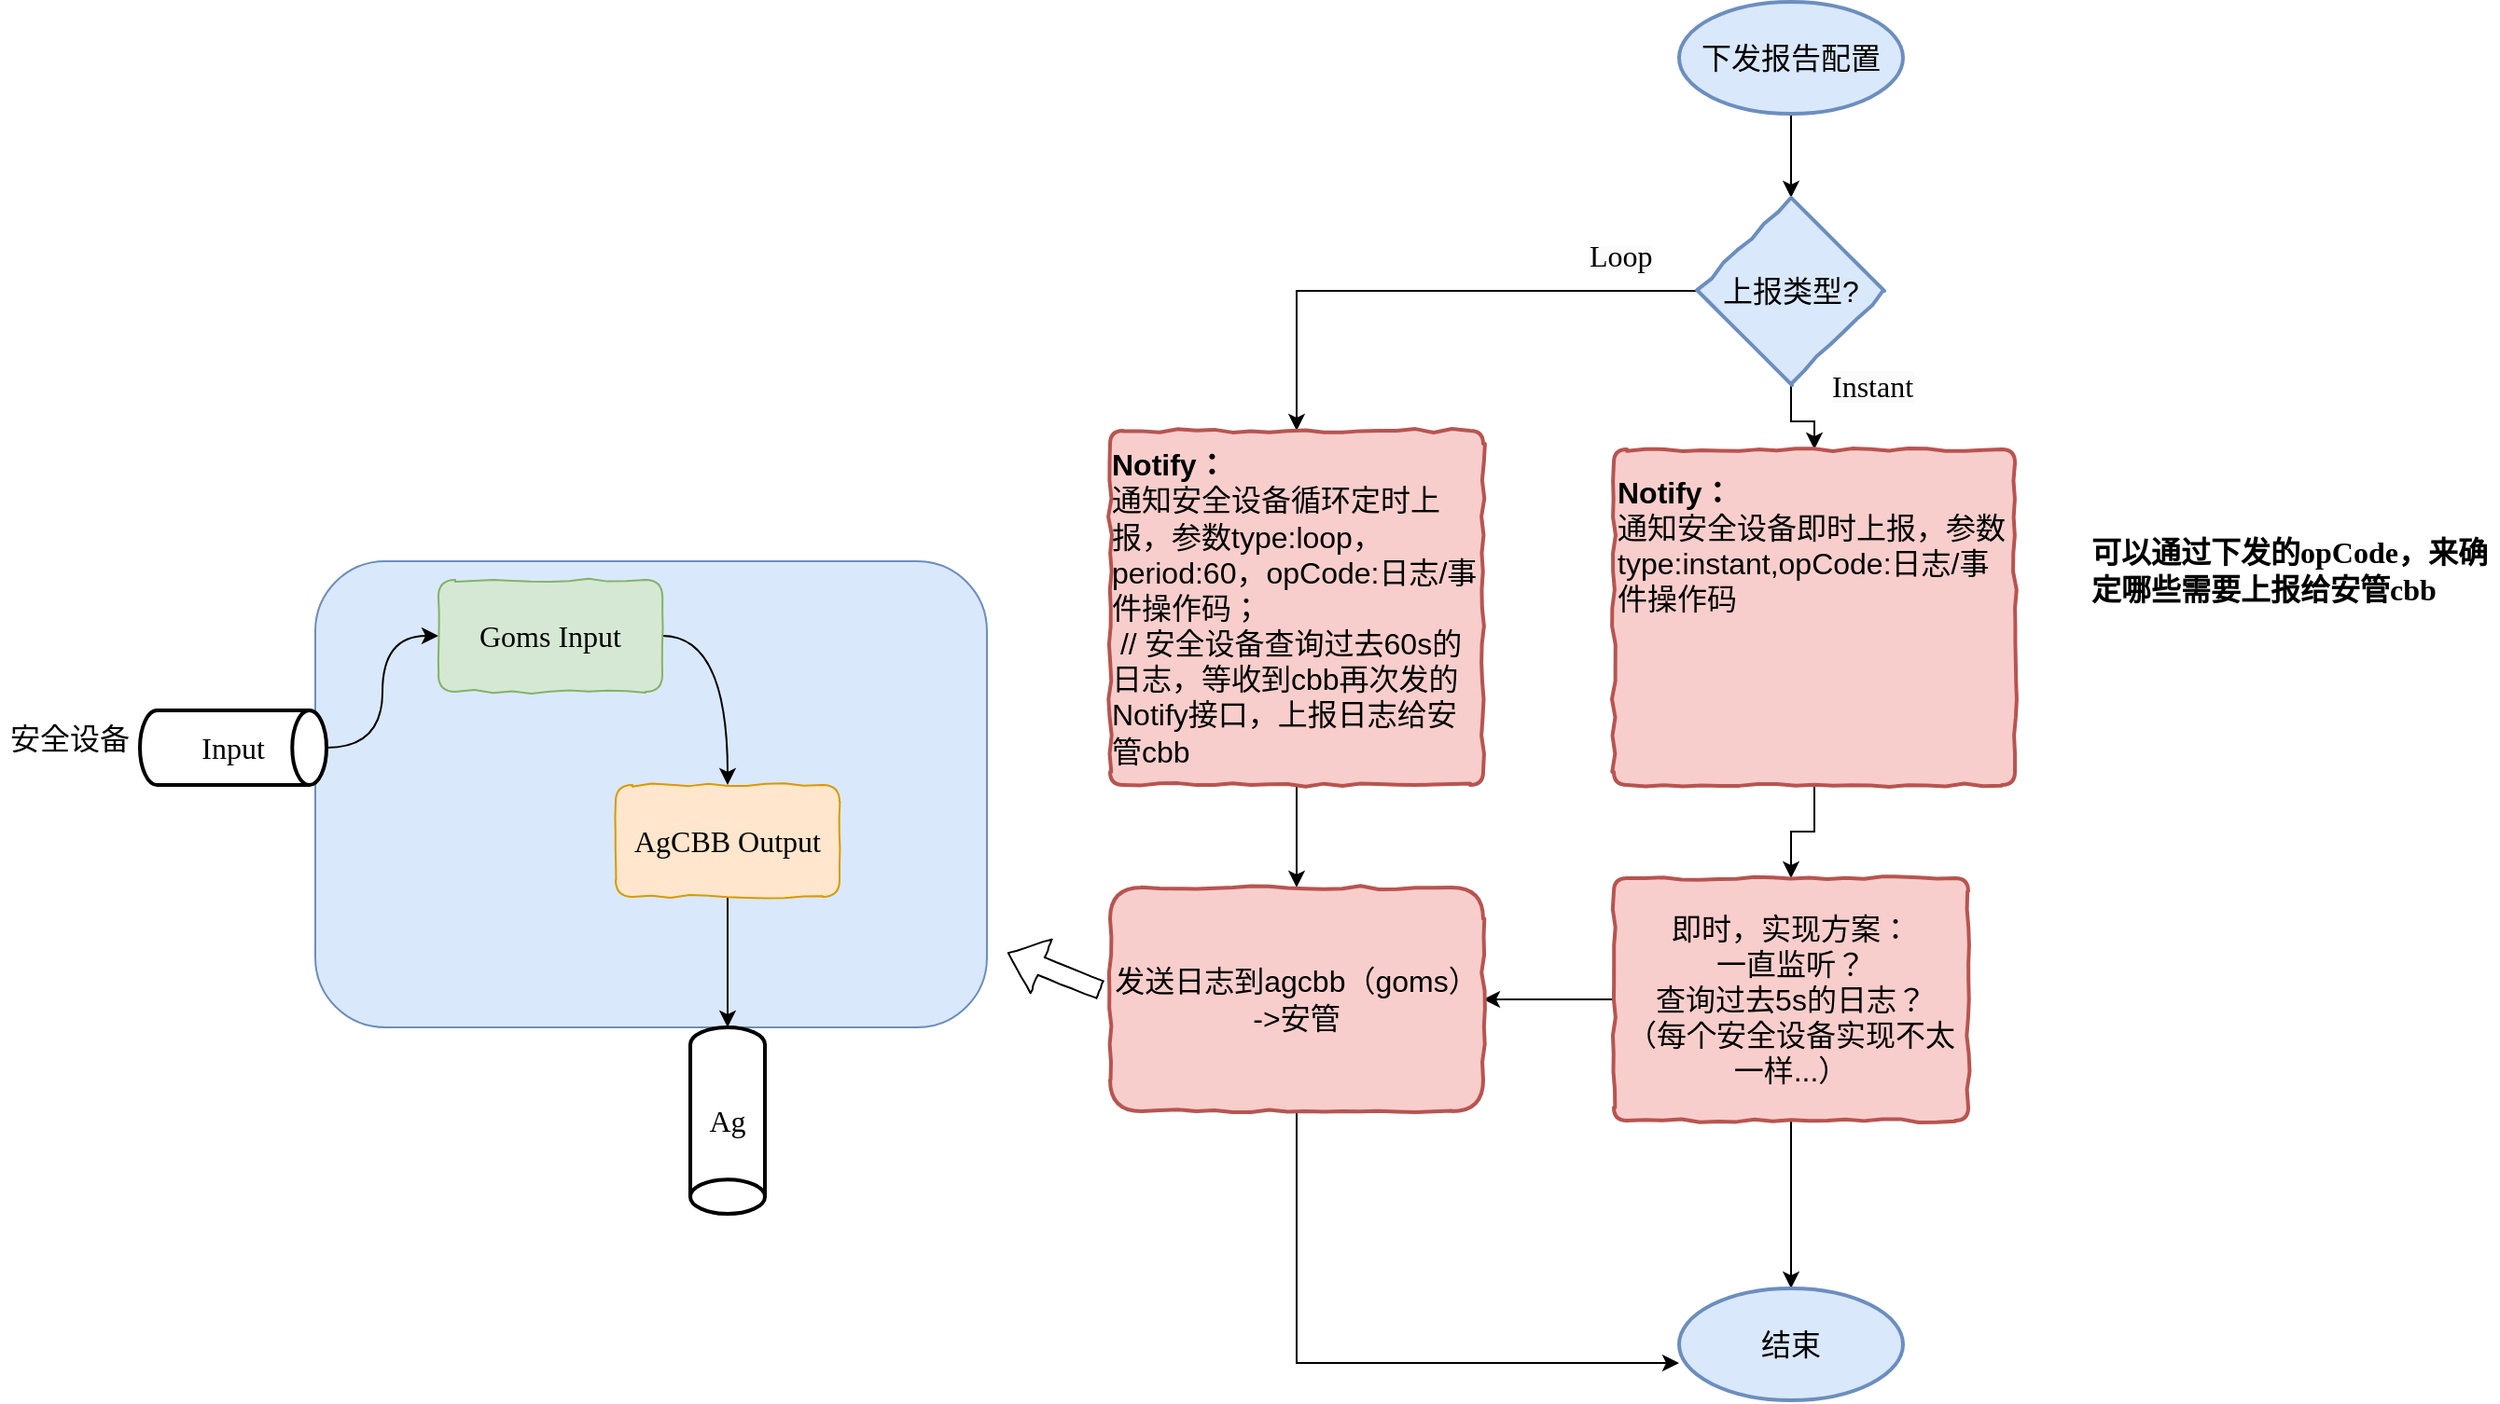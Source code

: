 <mxfile version="21.0.6" type="github">
  <diagram name="第 1 页" id="xnPECPFeQbH-HKYmZ7HG">
    <mxGraphModel dx="2154" dy="804" grid="1" gridSize="10" guides="1" tooltips="1" connect="1" arrows="1" fold="1" page="1" pageScale="1" pageWidth="827" pageHeight="1169" math="0" shadow="0">
      <root>
        <mxCell id="0" />
        <mxCell id="1" parent="0" />
        <mxCell id="lo_FjwMSJ8QqFOTfhPGc-1" value="" style="rounded=1;whiteSpace=wrap;html=1;fillColor=#dae8fc;strokeColor=#6c8ebf;" parent="1" vertex="1">
          <mxGeometry x="-481" y="730" width="360" height="250" as="geometry" />
        </mxCell>
        <mxCell id="lo_FjwMSJ8QqFOTfhPGc-5" value="" style="edgeStyle=orthogonalEdgeStyle;rounded=0;orthogonalLoop=1;jettySize=auto;html=1;" parent="1" source="lo_FjwMSJ8QqFOTfhPGc-2" target="lo_FjwMSJ8QqFOTfhPGc-3" edge="1">
          <mxGeometry relative="1" as="geometry" />
        </mxCell>
        <mxCell id="lo_FjwMSJ8QqFOTfhPGc-2" value="&lt;font face=&quot;Comic Sans MS&quot; style=&quot;font-size: 16px;&quot;&gt;下发报告配置&lt;/font&gt;" style="strokeWidth=2;html=1;shape=mxgraph.flowchart.start_1;whiteSpace=wrap;fillColor=#dae8fc;strokeColor=#6c8ebf;comic=1;" parent="1" vertex="1">
          <mxGeometry x="250" y="430" width="120" height="60" as="geometry" />
        </mxCell>
        <mxCell id="lo_FjwMSJ8QqFOTfhPGc-7" style="edgeStyle=orthogonalEdgeStyle;rounded=0;orthogonalLoop=1;jettySize=auto;html=1;entryX=0.5;entryY=0;entryDx=0;entryDy=0;" parent="1" source="lo_FjwMSJ8QqFOTfhPGc-3" target="lo_FjwMSJ8QqFOTfhPGc-12" edge="1">
          <mxGeometry relative="1" as="geometry">
            <mxPoint x="175" y="680" as="targetPoint" />
          </mxGeometry>
        </mxCell>
        <mxCell id="lo_FjwMSJ8QqFOTfhPGc-8" style="edgeStyle=orthogonalEdgeStyle;rounded=0;orthogonalLoop=1;jettySize=auto;html=1;entryX=0.5;entryY=0;entryDx=0;entryDy=0;" parent="1" source="lo_FjwMSJ8QqFOTfhPGc-3" target="lo_FjwMSJ8QqFOTfhPGc-6" edge="1">
          <mxGeometry relative="1" as="geometry" />
        </mxCell>
        <mxCell id="lo_FjwMSJ8QqFOTfhPGc-3" value="&lt;font style=&quot;font-size: 16px;&quot;&gt;上报类型?&lt;/font&gt;" style="strokeWidth=2;html=1;shape=mxgraph.flowchart.decision;whiteSpace=wrap;fillColor=#dae8fc;strokeColor=#6c8ebf;comic=1;" parent="1" vertex="1">
          <mxGeometry x="260" y="535" width="100" height="100" as="geometry" />
        </mxCell>
        <mxCell id="lo_FjwMSJ8QqFOTfhPGc-14" value="" style="edgeStyle=orthogonalEdgeStyle;rounded=0;orthogonalLoop=1;jettySize=auto;html=1;" parent="1" source="lo_FjwMSJ8QqFOTfhPGc-6" target="lo_FjwMSJ8QqFOTfhPGc-13" edge="1">
          <mxGeometry relative="1" as="geometry" />
        </mxCell>
        <mxCell id="lo_FjwMSJ8QqFOTfhPGc-6" value="&lt;div style=&quot;&quot;&gt;&lt;span style=&quot;font-size: 16px; background-color: initial;&quot;&gt;&lt;b&gt;Notify：&lt;/b&gt;&lt;/span&gt;&lt;/div&gt;&lt;span style=&quot;font-size: 16px;&quot;&gt;&lt;div style=&quot;&quot;&gt;&lt;span style=&quot;background-color: initial;&quot;&gt;通知安全设备即时上报，参数type:instant,opCode:日志/事件操作码&lt;/span&gt;&lt;/div&gt;&lt;div style=&quot;&quot;&gt;&lt;span style=&quot;background-color: initial;&quot;&gt;&lt;br&gt;&lt;/span&gt;&lt;/div&gt;&lt;div style=&quot;&quot;&gt;&lt;span style=&quot;background-color: initial;&quot;&gt;&lt;br&gt;&lt;/span&gt;&lt;/div&gt;&lt;div style=&quot;&quot;&gt;&lt;span style=&quot;background-color: initial;&quot;&gt;&lt;br&gt;&lt;/span&gt;&lt;/div&gt;&lt;div style=&quot;&quot;&gt;&lt;span style=&quot;background-color: initial;&quot;&gt;&lt;br&gt;&lt;/span&gt;&lt;/div&gt;&lt;/span&gt;" style="rounded=1;whiteSpace=wrap;html=1;absoluteArcSize=1;arcSize=14;strokeWidth=2;fillColor=#f8cecc;strokeColor=#b85450;comic=1;align=left;" parent="1" vertex="1">
          <mxGeometry x="215" y="670" width="215" height="180" as="geometry" />
        </mxCell>
        <mxCell id="lo_FjwMSJ8QqFOTfhPGc-9" value="&lt;span style=&quot;color: rgb(0, 0, 0); font-style: normal; font-variant-ligatures: normal; font-variant-caps: normal; font-weight: 400; letter-spacing: normal; orphans: 2; text-align: center; text-indent: 0px; text-transform: none; widows: 2; word-spacing: 0px; -webkit-text-stroke-width: 0px; background-color: rgb(251, 251, 251); text-decoration-thickness: initial; text-decoration-style: initial; text-decoration-color: initial; float: none; display: inline !important;&quot;&gt;&lt;font style=&quot;font-size: 16px;&quot; face=&quot;Comic Sans MS&quot;&gt;Loop&lt;/font&gt;&lt;/span&gt;" style="text;whiteSpace=wrap;html=1;" parent="1" vertex="1">
          <mxGeometry x="200" y="550" width="60" height="40" as="geometry" />
        </mxCell>
        <mxCell id="lo_FjwMSJ8QqFOTfhPGc-10" value="&lt;span style=&quot;color: rgb(0, 0, 0); font-size: 16px; font-style: normal; font-variant-ligatures: normal; font-variant-caps: normal; font-weight: 400; letter-spacing: normal; orphans: 2; text-align: center; text-indent: 0px; text-transform: none; widows: 2; word-spacing: 0px; -webkit-text-stroke-width: 0px; background-color: rgb(251, 251, 251); text-decoration-thickness: initial; text-decoration-style: initial; text-decoration-color: initial; float: none; display: inline !important;&quot;&gt;&lt;font face=&quot;Comic Sans MS&quot;&gt;Instant&lt;/font&gt;&lt;/span&gt;" style="text;whiteSpace=wrap;html=1;" parent="1" vertex="1">
          <mxGeometry x="330" y="620" width="80" height="40" as="geometry" />
        </mxCell>
        <mxCell id="lo_FjwMSJ8QqFOTfhPGc-23" value="" style="edgeStyle=orthogonalEdgeStyle;rounded=0;orthogonalLoop=1;jettySize=auto;html=1;" parent="1" source="lo_FjwMSJ8QqFOTfhPGc-12" target="lo_FjwMSJ8QqFOTfhPGc-15" edge="1">
          <mxGeometry relative="1" as="geometry" />
        </mxCell>
        <mxCell id="lo_FjwMSJ8QqFOTfhPGc-12" value="&lt;div style=&quot;text-align: left;&quot;&gt;&lt;b style=&quot;font-size: 16px; background-color: initial;&quot;&gt;Notify：&lt;/b&gt;&lt;/div&gt;&lt;span style=&quot;font-size: 16px;&quot;&gt;&lt;div style=&quot;text-align: left;&quot;&gt;&lt;span style=&quot;background-color: initial;&quot;&gt;通知安全设备循环定时上报，参数type:loop，period:60，opCode:日志/事件操作码；&lt;br&gt;&amp;nbsp;// 安全设备查询过去60s的日志，等收到cbb再次发的Notify接口，上报日志给安管cbb&lt;/span&gt;&lt;/div&gt;&lt;/span&gt;" style="rounded=1;whiteSpace=wrap;html=1;absoluteArcSize=1;arcSize=14;strokeWidth=2;fillColor=#f8cecc;strokeColor=#b85450;comic=1;" parent="1" vertex="1">
          <mxGeometry x="-55" y="660" width="200" height="190" as="geometry" />
        </mxCell>
        <mxCell id="lo_FjwMSJ8QqFOTfhPGc-18" value="" style="edgeStyle=orthogonalEdgeStyle;rounded=0;orthogonalLoop=1;jettySize=auto;html=1;" parent="1" source="lo_FjwMSJ8QqFOTfhPGc-13" target="lo_FjwMSJ8QqFOTfhPGc-17" edge="1">
          <mxGeometry relative="1" as="geometry" />
        </mxCell>
        <mxCell id="lo_FjwMSJ8QqFOTfhPGc-22" value="" style="edgeStyle=orthogonalEdgeStyle;rounded=0;orthogonalLoop=1;jettySize=auto;html=1;" parent="1" source="lo_FjwMSJ8QqFOTfhPGc-13" target="lo_FjwMSJ8QqFOTfhPGc-15" edge="1">
          <mxGeometry relative="1" as="geometry" />
        </mxCell>
        <mxCell id="lo_FjwMSJ8QqFOTfhPGc-13" value="&lt;span style=&quot;font-size: 16px;&quot;&gt;即时，实现方案：&lt;br&gt;一直监听？&lt;br&gt;查询过去5s的日志？&lt;br&gt;（每个安全设备实现不太一样...）&lt;br&gt;&lt;/span&gt;" style="rounded=1;whiteSpace=wrap;html=1;absoluteArcSize=1;arcSize=14;strokeWidth=2;fillColor=#f8cecc;strokeColor=#b85450;comic=1;" parent="1" vertex="1">
          <mxGeometry x="215" y="900" width="190" height="130" as="geometry" />
        </mxCell>
        <mxCell id="lo_FjwMSJ8QqFOTfhPGc-19" style="edgeStyle=orthogonalEdgeStyle;rounded=0;orthogonalLoop=1;jettySize=auto;html=1;entryX=0;entryY=0.667;entryDx=0;entryDy=0;entryPerimeter=0;exitX=0.5;exitY=1;exitDx=0;exitDy=0;" parent="1" source="lo_FjwMSJ8QqFOTfhPGc-15" target="lo_FjwMSJ8QqFOTfhPGc-17" edge="1">
          <mxGeometry relative="1" as="geometry" />
        </mxCell>
        <mxCell id="lo_FjwMSJ8QqFOTfhPGc-15" value="&lt;font style=&quot;font-size: 16px;&quot;&gt;发送日志到agcbb（goms）&lt;br&gt;-&amp;gt;安管&lt;/font&gt;" style="rounded=1;whiteSpace=wrap;html=1;fillColor=#f8cecc;strokeColor=#b85450;arcSize=14;strokeWidth=2;comic=1;" parent="1" vertex="1">
          <mxGeometry x="-55" y="905" width="200" height="120" as="geometry" />
        </mxCell>
        <mxCell id="lo_FjwMSJ8QqFOTfhPGc-17" value="&lt;font face=&quot;Comic Sans MS&quot;&gt;&lt;span style=&quot;font-size: 16px;&quot;&gt;结束&lt;/span&gt;&lt;/font&gt;" style="strokeWidth=2;html=1;shape=mxgraph.flowchart.start_1;whiteSpace=wrap;fillColor=#dae8fc;strokeColor=#6c8ebf;comic=1;" parent="1" vertex="1">
          <mxGeometry x="250" y="1120" width="120" height="60" as="geometry" />
        </mxCell>
        <mxCell id="chLYD87U9-jSQJkzDu6W-14" style="edgeStyle=orthogonalEdgeStyle;orthogonalLoop=1;jettySize=auto;html=1;entryX=0;entryY=0.5;entryDx=0;entryDy=0;curved=1;" parent="1" source="chLYD87U9-jSQJkzDu6W-1" target="chLYD87U9-jSQJkzDu6W-3" edge="1">
          <mxGeometry relative="1" as="geometry" />
        </mxCell>
        <mxCell id="chLYD87U9-jSQJkzDu6W-1" value="&lt;font face=&quot;Comic Sans MS&quot; style=&quot;font-size: 16px;&quot;&gt;Input&lt;/font&gt;" style="strokeWidth=2;html=1;shape=mxgraph.flowchart.direct_data;whiteSpace=wrap;" parent="1" vertex="1">
          <mxGeometry x="-575" y="810" width="100" height="40" as="geometry" />
        </mxCell>
        <mxCell id="chLYD87U9-jSQJkzDu6W-15" style="edgeStyle=orthogonalEdgeStyle;orthogonalLoop=1;jettySize=auto;html=1;entryX=0.5;entryY=0;entryDx=0;entryDy=0;exitX=1;exitY=0.5;exitDx=0;exitDy=0;curved=1;" parent="1" source="chLYD87U9-jSQJkzDu6W-3" target="chLYD87U9-jSQJkzDu6W-4" edge="1">
          <mxGeometry relative="1" as="geometry" />
        </mxCell>
        <mxCell id="chLYD87U9-jSQJkzDu6W-3" value="&lt;font style=&quot;font-size: 16px;&quot;&gt;Goms Input&lt;/font&gt;" style="rounded=1;whiteSpace=wrap;html=1;comic=1;fillColor=#d5e8d4;strokeColor=#82b366;fontFamily=Comic Sans MS;" parent="1" vertex="1">
          <mxGeometry x="-415" y="740" width="120" height="60" as="geometry" />
        </mxCell>
        <mxCell id="chLYD87U9-jSQJkzDu6W-16" style="edgeStyle=orthogonalEdgeStyle;orthogonalLoop=1;jettySize=auto;html=1;curved=1;" parent="1" source="chLYD87U9-jSQJkzDu6W-4" target="chLYD87U9-jSQJkzDu6W-9" edge="1">
          <mxGeometry relative="1" as="geometry" />
        </mxCell>
        <mxCell id="chLYD87U9-jSQJkzDu6W-4" value="&lt;font face=&quot;Comic Sans MS&quot; style=&quot;font-size: 16px;&quot;&gt;AgCBB Output&lt;/font&gt;" style="rounded=1;whiteSpace=wrap;html=1;comic=1;fillColor=#ffe6cc;strokeColor=#d79b00;" parent="1" vertex="1">
          <mxGeometry x="-320" y="850" width="120" height="60" as="geometry" />
        </mxCell>
        <mxCell id="chLYD87U9-jSQJkzDu6W-9" value="&lt;font face=&quot;Comic Sans MS&quot;&gt;&lt;span style=&quot;font-size: 16px;&quot;&gt;Ag&lt;/span&gt;&lt;/font&gt;" style="strokeWidth=2;html=1;shape=mxgraph.flowchart.direct_data;whiteSpace=wrap;direction=south;" parent="1" vertex="1">
          <mxGeometry x="-280" y="980" width="40" height="100" as="geometry" />
        </mxCell>
        <mxCell id="chLYD87U9-jSQJkzDu6W-17" value="&lt;font style=&quot;font-size: 16px;&quot;&gt;安全设备&lt;/font&gt;" style="text;strokeColor=none;align=center;fillColor=none;html=1;verticalAlign=middle;whiteSpace=wrap;rounded=0;" parent="1" vertex="1">
          <mxGeometry x="-650" y="810" width="75" height="30" as="geometry" />
        </mxCell>
        <mxCell id="chLYD87U9-jSQJkzDu6W-18" value="" style="shape=flexArrow;endArrow=classic;html=1;rounded=0;comic=1;" parent="1" edge="1">
          <mxGeometry width="50" height="50" relative="1" as="geometry">
            <mxPoint x="-60" y="960" as="sourcePoint" />
            <mxPoint x="-110" y="940" as="targetPoint" />
          </mxGeometry>
        </mxCell>
        <mxCell id="_eyZMRbFZLZ_JeCqNfOt-1" value="可以通过下发的opCode，来确定哪些需要上报给安管cbb" style="text;strokeColor=none;align=left;fillColor=none;html=1;verticalAlign=middle;whiteSpace=wrap;rounded=0;fontSize=16;fontFamily=Comic Sans MS;fontStyle=1" vertex="1" parent="1">
          <mxGeometry x="469" y="680" width="220" height="110" as="geometry" />
        </mxCell>
      </root>
    </mxGraphModel>
  </diagram>
</mxfile>
